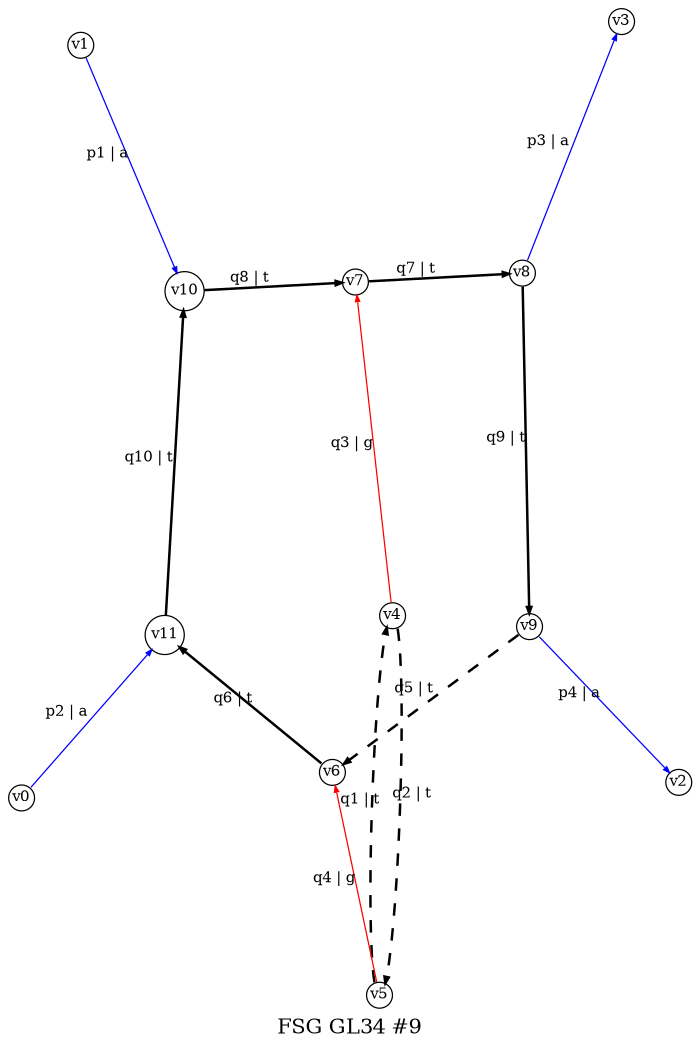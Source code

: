 digraph dot_9_0_GL34 {
label="FSG GL34 #9";
noverlap="scale"; layout="neato";
graph [ fontsize=10,ratio=1.5 ];
node [ fontsize=7,shape=circle,margin=0,height=0.01,penwidth=0.6 ];
edge [ fontsize=7,arrowsize=0.3,penwidth=0.6 ];
"v1" -> "v10" [label="p1 | a",color="blue",penwidth="0.6",style="solid"];
"v0" -> "v11" [label="p2 | a",color="blue",penwidth="0.6",style="solid"];
"v8" -> "v3" [label="p3 | a",color="blue",penwidth="0.6",style="solid"];
"v9" -> "v2" [label="p4 | a",color="blue",penwidth="0.6",style="solid"];
"v5" -> "v4" [label="q1 | t",color="black",penwidth="1.2",style="dashed"];
"v4" -> "v5" [label="q2 | t",color="black",penwidth="1.2",style="dashed"];
"v4" -> "v7" [label="q3 | g",color="red",penwidth="0.6",style="solid"];
"v5" -> "v6" [label="q4 | g",color="red",penwidth="0.6",style="solid"];
"v9" -> "v6" [label="q5 | t",color="black",penwidth="1.2",style="dashed"];
"v6" -> "v11" [label="q6 | t",color="black",penwidth="1.2",style="solid"];
"v7" -> "v8" [label="q7 | t",color="black",penwidth="1.2",style="solid"];
"v10" -> "v7" [label="q8 | t",color="black",penwidth="1.2",style="solid"];
"v8" -> "v9" [label="q9 | t",color="black",penwidth="1.2",style="solid"];
"v11" -> "v10" [label="q10 | t",color="black",penwidth="1.2",style="solid"];
}